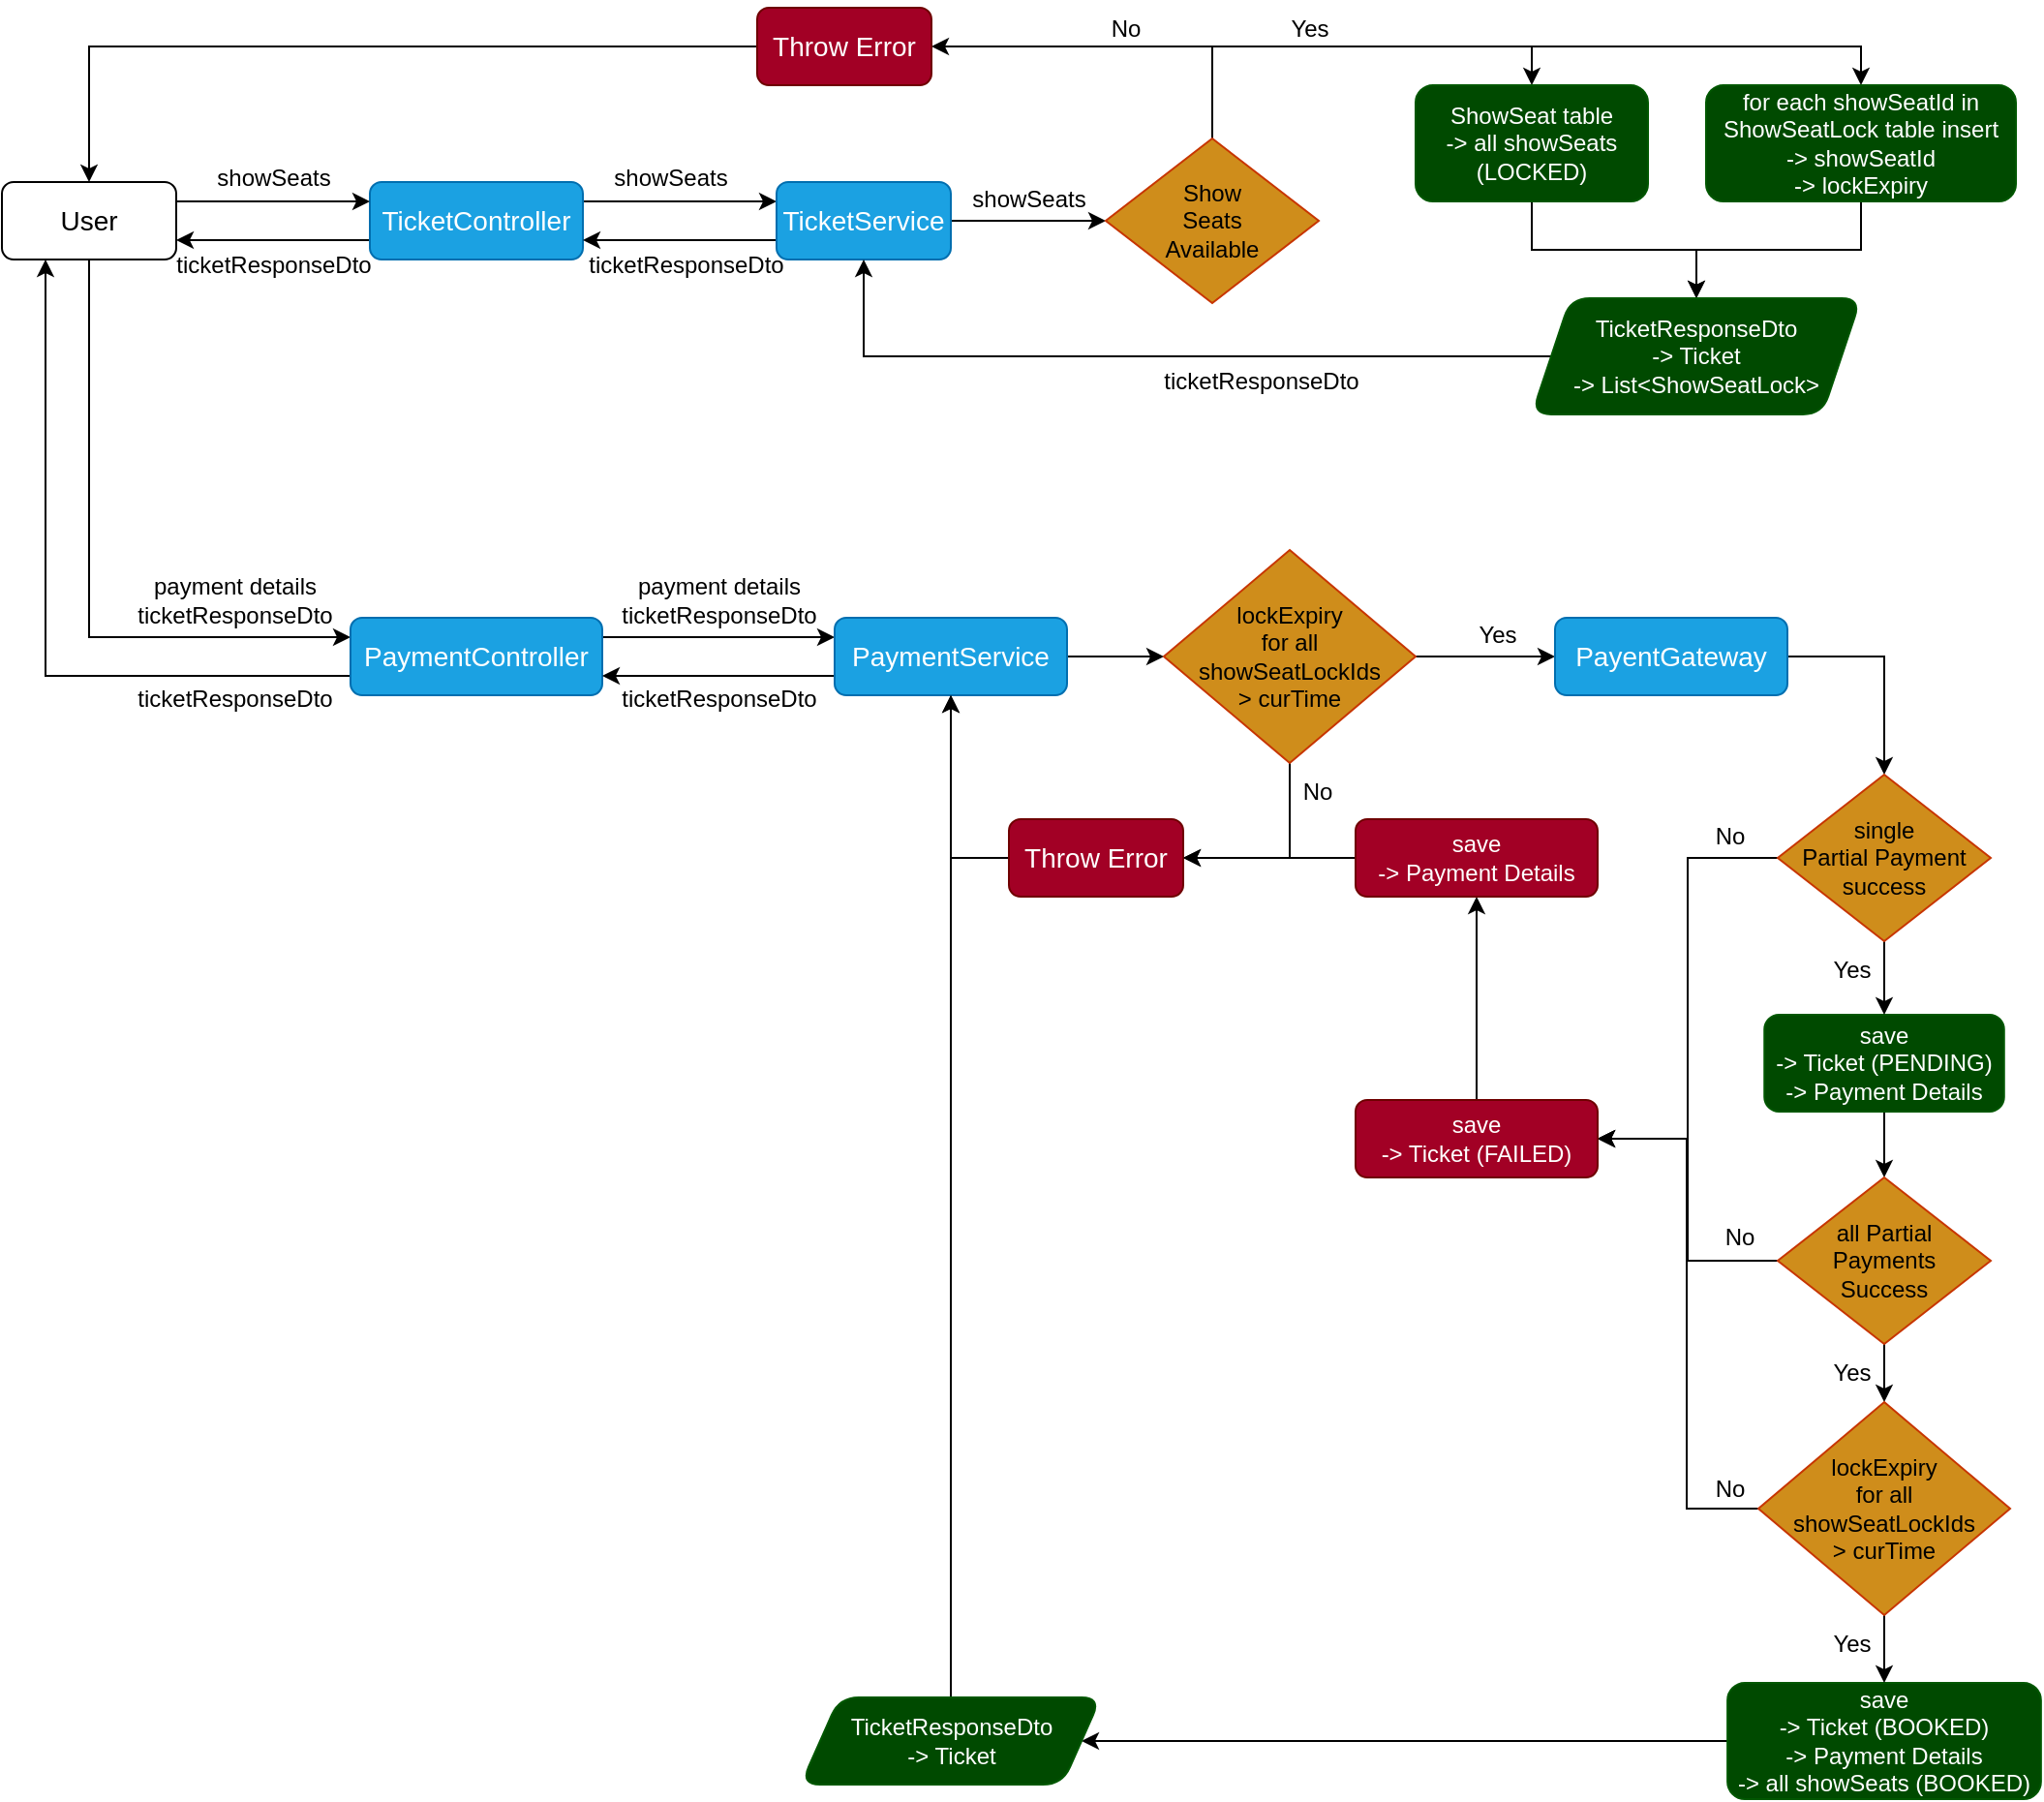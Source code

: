 <mxfile version="21.6.8" type="device">
  <diagram name="Page-1" id="tsAEL335C2dxmpLqUhN7">
    <mxGraphModel dx="1418" dy="828" grid="1" gridSize="10" guides="1" tooltips="1" connect="1" arrows="1" fold="1" page="1" pageScale="1" pageWidth="1100" pageHeight="1700" math="0" shadow="0">
      <root>
        <mxCell id="0" />
        <mxCell id="1" parent="0" />
        <mxCell id="9HrwT7Scz6jt8xOK1wBm-106" style="edgeStyle=orthogonalEdgeStyle;rounded=0;orthogonalLoop=1;jettySize=auto;html=1;exitX=1;exitY=0.25;exitDx=0;exitDy=0;entryX=0;entryY=0.25;entryDx=0;entryDy=0;" edge="1" parent="1" source="9HrwT7Scz6jt8xOK1wBm-4" target="9HrwT7Scz6jt8xOK1wBm-5">
          <mxGeometry relative="1" as="geometry" />
        </mxCell>
        <mxCell id="9HrwT7Scz6jt8xOK1wBm-113" style="edgeStyle=orthogonalEdgeStyle;rounded=0;orthogonalLoop=1;jettySize=auto;html=1;exitX=0;exitY=0.75;exitDx=0;exitDy=0;entryX=1;entryY=0.75;entryDx=0;entryDy=0;" edge="1" parent="1" source="9HrwT7Scz6jt8xOK1wBm-4" target="9HrwT7Scz6jt8xOK1wBm-13">
          <mxGeometry relative="1" as="geometry" />
        </mxCell>
        <mxCell id="9HrwT7Scz6jt8xOK1wBm-4" value="&lt;font style=&quot;font-size: 14px;&quot;&gt;TicketController&lt;/font&gt;" style="rounded=1;whiteSpace=wrap;html=1;fillColor=#1ba1e2;fontColor=#ffffff;strokeColor=#006EAF;" vertex="1" parent="1">
          <mxGeometry x="210" y="190" width="110" height="40" as="geometry" />
        </mxCell>
        <mxCell id="9HrwT7Scz6jt8xOK1wBm-11" style="edgeStyle=orthogonalEdgeStyle;rounded=0;orthogonalLoop=1;jettySize=auto;html=1;exitX=1;exitY=0.5;exitDx=0;exitDy=0;entryX=0;entryY=0.5;entryDx=0;entryDy=0;" edge="1" parent="1" source="9HrwT7Scz6jt8xOK1wBm-5" target="9HrwT7Scz6jt8xOK1wBm-10">
          <mxGeometry relative="1" as="geometry" />
        </mxCell>
        <mxCell id="9HrwT7Scz6jt8xOK1wBm-107" style="edgeStyle=orthogonalEdgeStyle;rounded=0;orthogonalLoop=1;jettySize=auto;html=1;exitX=0;exitY=0.75;exitDx=0;exitDy=0;entryX=1;entryY=0.75;entryDx=0;entryDy=0;" edge="1" parent="1" source="9HrwT7Scz6jt8xOK1wBm-5" target="9HrwT7Scz6jt8xOK1wBm-4">
          <mxGeometry relative="1" as="geometry" />
        </mxCell>
        <mxCell id="9HrwT7Scz6jt8xOK1wBm-5" value="&lt;font style=&quot;font-size: 14px;&quot;&gt;TicketService&lt;/font&gt;" style="rounded=1;whiteSpace=wrap;html=1;fillColor=#1ba1e2;fontColor=#ffffff;strokeColor=#006EAF;" vertex="1" parent="1">
          <mxGeometry x="420" y="190" width="90" height="40" as="geometry" />
        </mxCell>
        <mxCell id="9HrwT7Scz6jt8xOK1wBm-15" style="edgeStyle=orthogonalEdgeStyle;rounded=0;orthogonalLoop=1;jettySize=auto;html=1;exitX=0.5;exitY=0;exitDx=0;exitDy=0;entryX=1;entryY=0.5;entryDx=0;entryDy=0;" edge="1" parent="1" source="9HrwT7Scz6jt8xOK1wBm-10" target="9HrwT7Scz6jt8xOK1wBm-17">
          <mxGeometry relative="1" as="geometry">
            <mxPoint x="410" y="130" as="targetPoint" />
          </mxGeometry>
        </mxCell>
        <mxCell id="9HrwT7Scz6jt8xOK1wBm-34" style="edgeStyle=orthogonalEdgeStyle;rounded=0;orthogonalLoop=1;jettySize=auto;html=1;exitX=0.5;exitY=0;exitDx=0;exitDy=0;entryX=0.5;entryY=0;entryDx=0;entryDy=0;" edge="1" parent="1" source="9HrwT7Scz6jt8xOK1wBm-10" target="9HrwT7Scz6jt8xOK1wBm-22">
          <mxGeometry relative="1" as="geometry">
            <Array as="points">
              <mxPoint x="645" y="120" />
              <mxPoint x="810" y="120" />
            </Array>
          </mxGeometry>
        </mxCell>
        <mxCell id="9HrwT7Scz6jt8xOK1wBm-36" style="edgeStyle=orthogonalEdgeStyle;rounded=0;orthogonalLoop=1;jettySize=auto;html=1;exitX=0.5;exitY=0;exitDx=0;exitDy=0;entryX=0.5;entryY=0;entryDx=0;entryDy=0;" edge="1" parent="1" source="9HrwT7Scz6jt8xOK1wBm-10" target="9HrwT7Scz6jt8xOK1wBm-23">
          <mxGeometry relative="1" as="geometry" />
        </mxCell>
        <mxCell id="9HrwT7Scz6jt8xOK1wBm-10" value="Show&lt;br&gt;Seats&lt;br&gt;Available" style="rhombus;whiteSpace=wrap;html=1;fillColor=#CF8D1B;strokeColor=#C73500;fontColor=#000000;" vertex="1" parent="1">
          <mxGeometry x="590" y="167.5" width="110" height="85" as="geometry" />
        </mxCell>
        <mxCell id="9HrwT7Scz6jt8xOK1wBm-40" style="edgeStyle=orthogonalEdgeStyle;rounded=0;orthogonalLoop=1;jettySize=auto;html=1;exitX=0.5;exitY=1;exitDx=0;exitDy=0;entryX=0;entryY=0.25;entryDx=0;entryDy=0;" edge="1" parent="1" source="9HrwT7Scz6jt8xOK1wBm-13" target="9HrwT7Scz6jt8xOK1wBm-38">
          <mxGeometry relative="1" as="geometry" />
        </mxCell>
        <mxCell id="9HrwT7Scz6jt8xOK1wBm-112" style="edgeStyle=orthogonalEdgeStyle;rounded=0;orthogonalLoop=1;jettySize=auto;html=1;exitX=1;exitY=0.25;exitDx=0;exitDy=0;entryX=0;entryY=0.25;entryDx=0;entryDy=0;" edge="1" parent="1" source="9HrwT7Scz6jt8xOK1wBm-13" target="9HrwT7Scz6jt8xOK1wBm-4">
          <mxGeometry relative="1" as="geometry" />
        </mxCell>
        <mxCell id="9HrwT7Scz6jt8xOK1wBm-13" value="&lt;font style=&quot;font-size: 14px;&quot;&gt;User&lt;/font&gt;" style="rounded=1;whiteSpace=wrap;html=1;" vertex="1" parent="1">
          <mxGeometry x="20" y="190" width="90" height="40" as="geometry" />
        </mxCell>
        <mxCell id="9HrwT7Scz6jt8xOK1wBm-16" value="No" style="text;html=1;align=center;verticalAlign=middle;resizable=0;points=[];autosize=1;strokeColor=none;fillColor=none;" vertex="1" parent="1">
          <mxGeometry x="580" y="96" width="40" height="30" as="geometry" />
        </mxCell>
        <mxCell id="9HrwT7Scz6jt8xOK1wBm-18" style="edgeStyle=orthogonalEdgeStyle;rounded=0;orthogonalLoop=1;jettySize=auto;html=1;entryX=0.5;entryY=0;entryDx=0;entryDy=0;" edge="1" parent="1" source="9HrwT7Scz6jt8xOK1wBm-17" target="9HrwT7Scz6jt8xOK1wBm-13">
          <mxGeometry relative="1" as="geometry" />
        </mxCell>
        <mxCell id="9HrwT7Scz6jt8xOK1wBm-17" value="&lt;font style=&quot;font-size: 14px;&quot;&gt;Throw Error&lt;/font&gt;" style="rounded=1;whiteSpace=wrap;html=1;fillColor=#a20025;fontColor=#ffffff;strokeColor=#6F0000;" vertex="1" parent="1">
          <mxGeometry x="410" y="100" width="90" height="40" as="geometry" />
        </mxCell>
        <mxCell id="9HrwT7Scz6jt8xOK1wBm-19" value="showSeats" style="text;html=1;align=center;verticalAlign=middle;resizable=0;points=[];autosize=1;strokeColor=none;fillColor=none;" vertex="1" parent="1">
          <mxGeometry x="120" y="173" width="80" height="30" as="geometry" />
        </mxCell>
        <mxCell id="9HrwT7Scz6jt8xOK1wBm-20" value="showSeats" style="text;html=1;align=center;verticalAlign=middle;resizable=0;points=[];autosize=1;strokeColor=none;fillColor=none;" vertex="1" parent="1">
          <mxGeometry x="325" y="173" width="80" height="30" as="geometry" />
        </mxCell>
        <mxCell id="9HrwT7Scz6jt8xOK1wBm-21" value="showSeats" style="text;html=1;align=center;verticalAlign=middle;resizable=0;points=[];autosize=1;strokeColor=none;fillColor=none;" vertex="1" parent="1">
          <mxGeometry x="510" y="184" width="80" height="30" as="geometry" />
        </mxCell>
        <mxCell id="9HrwT7Scz6jt8xOK1wBm-35" style="edgeStyle=orthogonalEdgeStyle;rounded=0;orthogonalLoop=1;jettySize=auto;html=1;exitX=0.5;exitY=1;exitDx=0;exitDy=0;entryX=0.5;entryY=0;entryDx=0;entryDy=0;" edge="1" parent="1" source="9HrwT7Scz6jt8xOK1wBm-22" target="9HrwT7Scz6jt8xOK1wBm-29">
          <mxGeometry relative="1" as="geometry" />
        </mxCell>
        <mxCell id="9HrwT7Scz6jt8xOK1wBm-22" value="&lt;font style=&quot;font-size: 12px;&quot;&gt;ShowSeat table&lt;br&gt;-&amp;gt; all showSeats (LOCKED)&lt;/font&gt;" style="rounded=1;whiteSpace=wrap;html=1;fillColor=#004A00;fontColor=#ffffff;strokeColor=#005700;" vertex="1" parent="1">
          <mxGeometry x="750" y="140" width="120" height="60" as="geometry" />
        </mxCell>
        <mxCell id="9HrwT7Scz6jt8xOK1wBm-32" style="edgeStyle=orthogonalEdgeStyle;rounded=0;orthogonalLoop=1;jettySize=auto;html=1;exitX=0.5;exitY=1;exitDx=0;exitDy=0;entryX=0.5;entryY=0;entryDx=0;entryDy=0;" edge="1" parent="1" source="9HrwT7Scz6jt8xOK1wBm-23" target="9HrwT7Scz6jt8xOK1wBm-29">
          <mxGeometry relative="1" as="geometry" />
        </mxCell>
        <mxCell id="9HrwT7Scz6jt8xOK1wBm-23" value="&lt;font style=&quot;font-size: 12px;&quot;&gt;for each showSeatId in ShowSeatLock table insert&lt;br&gt;-&amp;gt; showSeatId&lt;br&gt;-&amp;gt; lockExpiry&lt;/font&gt;" style="rounded=1;whiteSpace=wrap;html=1;fillColor=#004A00;strokeColor=#005700;fontColor=#ffffff;" vertex="1" parent="1">
          <mxGeometry x="900" y="140" width="160" height="60" as="geometry" />
        </mxCell>
        <mxCell id="9HrwT7Scz6jt8xOK1wBm-33" style="edgeStyle=orthogonalEdgeStyle;rounded=0;orthogonalLoop=1;jettySize=auto;html=1;exitX=0;exitY=0.5;exitDx=0;exitDy=0;entryX=0.5;entryY=1;entryDx=0;entryDy=0;" edge="1" parent="1" source="9HrwT7Scz6jt8xOK1wBm-29" target="9HrwT7Scz6jt8xOK1wBm-5">
          <mxGeometry relative="1" as="geometry">
            <mxPoint x="75" y="230" as="targetPoint" />
            <Array as="points">
              <mxPoint x="465" y="280" />
            </Array>
          </mxGeometry>
        </mxCell>
        <mxCell id="9HrwT7Scz6jt8xOK1wBm-29" value="TicketResponseDto&lt;br&gt;-&amp;gt; Ticket&lt;br&gt;-&amp;gt; List&amp;lt;ShowSeatLock&amp;gt;" style="shape=parallelogram;perimeter=parallelogramPerimeter;whiteSpace=wrap;html=1;fixedSize=1;fillColor=#004A00;strokeColor=#005700;fontColor=#ffffff;rounded=1;" vertex="1" parent="1">
          <mxGeometry x="810" y="250" width="170" height="60" as="geometry" />
        </mxCell>
        <mxCell id="9HrwT7Scz6jt8xOK1wBm-37" value="Yes" style="text;html=1;align=center;verticalAlign=middle;resizable=0;points=[];autosize=1;strokeColor=none;fillColor=none;" vertex="1" parent="1">
          <mxGeometry x="675" y="96" width="40" height="30" as="geometry" />
        </mxCell>
        <mxCell id="9HrwT7Scz6jt8xOK1wBm-115" style="edgeStyle=orthogonalEdgeStyle;rounded=0;orthogonalLoop=1;jettySize=auto;html=1;exitX=1;exitY=0.25;exitDx=0;exitDy=0;entryX=0;entryY=0.25;entryDx=0;entryDy=0;" edge="1" parent="1" source="9HrwT7Scz6jt8xOK1wBm-38" target="9HrwT7Scz6jt8xOK1wBm-39">
          <mxGeometry relative="1" as="geometry" />
        </mxCell>
        <mxCell id="9HrwT7Scz6jt8xOK1wBm-117" style="edgeStyle=orthogonalEdgeStyle;rounded=0;orthogonalLoop=1;jettySize=auto;html=1;exitX=0;exitY=0.75;exitDx=0;exitDy=0;entryX=0.25;entryY=1;entryDx=0;entryDy=0;" edge="1" parent="1" source="9HrwT7Scz6jt8xOK1wBm-38" target="9HrwT7Scz6jt8xOK1wBm-13">
          <mxGeometry relative="1" as="geometry" />
        </mxCell>
        <mxCell id="9HrwT7Scz6jt8xOK1wBm-38" value="&lt;font style=&quot;font-size: 14px;&quot;&gt;PaymentController&lt;/font&gt;" style="rounded=1;whiteSpace=wrap;html=1;fillColor=#1ba1e2;fontColor=#ffffff;strokeColor=#006EAF;" vertex="1" parent="1">
          <mxGeometry x="200" y="415" width="130" height="40" as="geometry" />
        </mxCell>
        <mxCell id="9HrwT7Scz6jt8xOK1wBm-50" style="edgeStyle=orthogonalEdgeStyle;rounded=0;orthogonalLoop=1;jettySize=auto;html=1;exitX=1;exitY=0.5;exitDx=0;exitDy=0;" edge="1" parent="1" source="9HrwT7Scz6jt8xOK1wBm-39" target="9HrwT7Scz6jt8xOK1wBm-49">
          <mxGeometry relative="1" as="geometry" />
        </mxCell>
        <mxCell id="9HrwT7Scz6jt8xOK1wBm-116" style="edgeStyle=orthogonalEdgeStyle;rounded=0;orthogonalLoop=1;jettySize=auto;html=1;exitX=0;exitY=0.75;exitDx=0;exitDy=0;entryX=1;entryY=0.75;entryDx=0;entryDy=0;" edge="1" parent="1" source="9HrwT7Scz6jt8xOK1wBm-39" target="9HrwT7Scz6jt8xOK1wBm-38">
          <mxGeometry relative="1" as="geometry" />
        </mxCell>
        <mxCell id="9HrwT7Scz6jt8xOK1wBm-39" value="&lt;font style=&quot;font-size: 14px;&quot;&gt;PaymentService&lt;/font&gt;" style="rounded=1;whiteSpace=wrap;html=1;fillColor=#1ba1e2;fontColor=#ffffff;strokeColor=#006EAF;" vertex="1" parent="1">
          <mxGeometry x="450" y="415" width="120" height="40" as="geometry" />
        </mxCell>
        <mxCell id="9HrwT7Scz6jt8xOK1wBm-45" value="payment details&lt;br&gt;ticketResponseDto" style="text;html=1;align=center;verticalAlign=middle;resizable=0;points=[];autosize=1;strokeColor=none;fillColor=none;" vertex="1" parent="1">
          <mxGeometry x="330" y="386" width="120" height="40" as="geometry" />
        </mxCell>
        <mxCell id="9HrwT7Scz6jt8xOK1wBm-46" value="ticketResponseDto" style="text;html=1;align=center;verticalAlign=middle;resizable=0;points=[];autosize=1;strokeColor=none;fillColor=none;" vertex="1" parent="1">
          <mxGeometry x="610" y="278" width="120" height="30" as="geometry" />
        </mxCell>
        <mxCell id="9HrwT7Scz6jt8xOK1wBm-65" style="edgeStyle=orthogonalEdgeStyle;rounded=0;orthogonalLoop=1;jettySize=auto;html=1;exitX=1;exitY=0.5;exitDx=0;exitDy=0;entryX=0;entryY=0.5;entryDx=0;entryDy=0;" edge="1" parent="1" source="9HrwT7Scz6jt8xOK1wBm-49" target="9HrwT7Scz6jt8xOK1wBm-59">
          <mxGeometry relative="1" as="geometry" />
        </mxCell>
        <mxCell id="9HrwT7Scz6jt8xOK1wBm-67" style="edgeStyle=orthogonalEdgeStyle;rounded=0;orthogonalLoop=1;jettySize=auto;html=1;exitX=0.5;exitY=1;exitDx=0;exitDy=0;entryX=1;entryY=0.5;entryDx=0;entryDy=0;" edge="1" parent="1" source="9HrwT7Scz6jt8xOK1wBm-49" target="9HrwT7Scz6jt8xOK1wBm-53">
          <mxGeometry relative="1" as="geometry" />
        </mxCell>
        <mxCell id="9HrwT7Scz6jt8xOK1wBm-49" value="lockExpiry&lt;br&gt;for all &lt;br&gt;showSeatLockIds&lt;br&gt;&amp;gt; curTime" style="rhombus;whiteSpace=wrap;html=1;fillColor=#CF8D1B;fontColor=#000000;strokeColor=#C73500;" vertex="1" parent="1">
          <mxGeometry x="620" y="380" width="130" height="110" as="geometry" />
        </mxCell>
        <mxCell id="9HrwT7Scz6jt8xOK1wBm-51" value="payment details&lt;br&gt;ticketResponseDto" style="text;html=1;align=center;verticalAlign=middle;resizable=0;points=[];autosize=1;strokeColor=none;fillColor=none;" vertex="1" parent="1">
          <mxGeometry x="80" y="386" width="120" height="40" as="geometry" />
        </mxCell>
        <mxCell id="9HrwT7Scz6jt8xOK1wBm-68" style="edgeStyle=orthogonalEdgeStyle;rounded=0;orthogonalLoop=1;jettySize=auto;html=1;exitX=0;exitY=0.5;exitDx=0;exitDy=0;entryX=0.5;entryY=1;entryDx=0;entryDy=0;" edge="1" parent="1" source="9HrwT7Scz6jt8xOK1wBm-53" target="9HrwT7Scz6jt8xOK1wBm-39">
          <mxGeometry relative="1" as="geometry" />
        </mxCell>
        <mxCell id="9HrwT7Scz6jt8xOK1wBm-53" value="&lt;font style=&quot;font-size: 14px;&quot;&gt;Throw Error&lt;/font&gt;" style="rounded=1;whiteSpace=wrap;html=1;fillColor=#a20025;fontColor=#ffffff;strokeColor=#6F0000;" vertex="1" parent="1">
          <mxGeometry x="540" y="519" width="90" height="40" as="geometry" />
        </mxCell>
        <mxCell id="9HrwT7Scz6jt8xOK1wBm-56" value="No" style="text;html=1;align=center;verticalAlign=middle;resizable=0;points=[];autosize=1;strokeColor=none;fillColor=none;" vertex="1" parent="1">
          <mxGeometry x="679" y="490" width="40" height="30" as="geometry" />
        </mxCell>
        <mxCell id="9HrwT7Scz6jt8xOK1wBm-58" value="Yes" style="text;html=1;align=center;verticalAlign=middle;resizable=0;points=[];autosize=1;strokeColor=none;fillColor=none;" vertex="1" parent="1">
          <mxGeometry x="772" y="409" width="40" height="30" as="geometry" />
        </mxCell>
        <mxCell id="9HrwT7Scz6jt8xOK1wBm-89" style="edgeStyle=orthogonalEdgeStyle;rounded=0;orthogonalLoop=1;jettySize=auto;html=1;exitX=1;exitY=0.5;exitDx=0;exitDy=0;entryX=0.5;entryY=0;entryDx=0;entryDy=0;" edge="1" parent="1" source="9HrwT7Scz6jt8xOK1wBm-59" target="9HrwT7Scz6jt8xOK1wBm-61">
          <mxGeometry relative="1" as="geometry" />
        </mxCell>
        <mxCell id="9HrwT7Scz6jt8xOK1wBm-59" value="&lt;font style=&quot;font-size: 14px;&quot;&gt;PayentGateway&lt;/font&gt;" style="rounded=1;whiteSpace=wrap;html=1;fillColor=#1ba1e2;fontColor=#ffffff;strokeColor=#006EAF;" vertex="1" parent="1">
          <mxGeometry x="822" y="415" width="120" height="40" as="geometry" />
        </mxCell>
        <mxCell id="9HrwT7Scz6jt8xOK1wBm-82" style="edgeStyle=orthogonalEdgeStyle;rounded=0;orthogonalLoop=1;jettySize=auto;html=1;exitX=0.5;exitY=1;exitDx=0;exitDy=0;entryX=0.5;entryY=0;entryDx=0;entryDy=0;" edge="1" parent="1" source="9HrwT7Scz6jt8xOK1wBm-60" target="9HrwT7Scz6jt8xOK1wBm-81">
          <mxGeometry relative="1" as="geometry" />
        </mxCell>
        <mxCell id="9HrwT7Scz6jt8xOK1wBm-60" value="&lt;font style=&quot;font-size: 12px;&quot;&gt;save&lt;br&gt;-&amp;gt; Ticket (PENDING)&lt;br&gt;-&amp;gt; Payment Details&lt;br&gt;&lt;/font&gt;" style="rounded=1;whiteSpace=wrap;html=1;fillColor=#004A00;fontColor=#ffffff;strokeColor=#005700;" vertex="1" parent="1">
          <mxGeometry x="930.13" y="620" width="123.75" height="50" as="geometry" />
        </mxCell>
        <mxCell id="9HrwT7Scz6jt8xOK1wBm-64" style="edgeStyle=orthogonalEdgeStyle;rounded=0;orthogonalLoop=1;jettySize=auto;html=1;exitX=0.5;exitY=1;exitDx=0;exitDy=0;entryX=0.5;entryY=0;entryDx=0;entryDy=0;" edge="1" parent="1" source="9HrwT7Scz6jt8xOK1wBm-61" target="9HrwT7Scz6jt8xOK1wBm-60">
          <mxGeometry relative="1" as="geometry" />
        </mxCell>
        <mxCell id="9HrwT7Scz6jt8xOK1wBm-91" style="edgeStyle=orthogonalEdgeStyle;rounded=0;orthogonalLoop=1;jettySize=auto;html=1;exitX=0;exitY=0.5;exitDx=0;exitDy=0;entryX=1;entryY=0.5;entryDx=0;entryDy=0;" edge="1" parent="1" source="9HrwT7Scz6jt8xOK1wBm-61" target="9HrwT7Scz6jt8xOK1wBm-86">
          <mxGeometry relative="1" as="geometry" />
        </mxCell>
        <mxCell id="9HrwT7Scz6jt8xOK1wBm-61" value="single&lt;br&gt;Partial Payment&lt;br&gt;success" style="rhombus;whiteSpace=wrap;html=1;fillColor=#CF8D1B;strokeColor=#C73500;fontColor=#000000;" vertex="1" parent="1">
          <mxGeometry x="937" y="496" width="110" height="86" as="geometry" />
        </mxCell>
        <mxCell id="9HrwT7Scz6jt8xOK1wBm-66" value="Yes" style="text;html=1;align=center;verticalAlign=middle;resizable=0;points=[];autosize=1;strokeColor=none;fillColor=none;" vertex="1" parent="1">
          <mxGeometry x="955" y="582" width="40" height="30" as="geometry" />
        </mxCell>
        <mxCell id="9HrwT7Scz6jt8xOK1wBm-70" value="No" style="text;html=1;align=center;verticalAlign=middle;resizable=0;points=[];autosize=1;strokeColor=none;fillColor=none;" vertex="1" parent="1">
          <mxGeometry x="892" y="513" width="40" height="30" as="geometry" />
        </mxCell>
        <mxCell id="9HrwT7Scz6jt8xOK1wBm-74" value="Yes" style="text;html=1;align=center;verticalAlign=middle;resizable=0;points=[];autosize=1;strokeColor=none;fillColor=none;" vertex="1" parent="1">
          <mxGeometry x="955" y="790" width="40" height="30" as="geometry" />
        </mxCell>
        <mxCell id="9HrwT7Scz6jt8xOK1wBm-78" value="No" style="text;html=1;align=center;verticalAlign=middle;resizable=0;points=[];autosize=1;strokeColor=none;fillColor=none;" vertex="1" parent="1">
          <mxGeometry x="897" y="720" width="40" height="30" as="geometry" />
        </mxCell>
        <mxCell id="9HrwT7Scz6jt8xOK1wBm-85" style="edgeStyle=orthogonalEdgeStyle;rounded=0;orthogonalLoop=1;jettySize=auto;html=1;exitX=0.5;exitY=1;exitDx=0;exitDy=0;entryX=0.5;entryY=0;entryDx=0;entryDy=0;" edge="1" parent="1" source="9HrwT7Scz6jt8xOK1wBm-81" target="9HrwT7Scz6jt8xOK1wBm-99">
          <mxGeometry relative="1" as="geometry">
            <mxPoint x="992" y="820" as="targetPoint" />
          </mxGeometry>
        </mxCell>
        <mxCell id="9HrwT7Scz6jt8xOK1wBm-93" style="edgeStyle=orthogonalEdgeStyle;rounded=0;orthogonalLoop=1;jettySize=auto;html=1;exitX=0;exitY=0.5;exitDx=0;exitDy=0;entryX=1;entryY=0.5;entryDx=0;entryDy=0;" edge="1" parent="1" source="9HrwT7Scz6jt8xOK1wBm-81" target="9HrwT7Scz6jt8xOK1wBm-86">
          <mxGeometry relative="1" as="geometry">
            <mxPoint x="812.5" y="700" as="targetPoint" />
          </mxGeometry>
        </mxCell>
        <mxCell id="9HrwT7Scz6jt8xOK1wBm-81" value="all Partial&lt;br&gt;Payments&lt;br&gt;Success" style="rhombus;whiteSpace=wrap;html=1;fillColor=#CF8D1B;strokeColor=#C73500;fontColor=#000000;" vertex="1" parent="1">
          <mxGeometry x="937" y="704" width="110" height="86" as="geometry" />
        </mxCell>
        <mxCell id="9HrwT7Scz6jt8xOK1wBm-97" style="edgeStyle=orthogonalEdgeStyle;rounded=0;orthogonalLoop=1;jettySize=auto;html=1;entryX=1;entryY=0.5;entryDx=0;entryDy=0;exitX=0;exitY=0.5;exitDx=0;exitDy=0;" edge="1" parent="1" source="9HrwT7Scz6jt8xOK1wBm-99" target="9HrwT7Scz6jt8xOK1wBm-86">
          <mxGeometry relative="1" as="geometry">
            <mxPoint x="900" y="864" as="sourcePoint" />
            <mxPoint x="812.5" y="700" as="targetPoint" />
            <Array as="points">
              <mxPoint x="890" y="875" />
              <mxPoint x="890" y="684" />
            </Array>
          </mxGeometry>
        </mxCell>
        <mxCell id="9HrwT7Scz6jt8xOK1wBm-88" style="edgeStyle=orthogonalEdgeStyle;rounded=0;orthogonalLoop=1;jettySize=auto;html=1;exitX=0.5;exitY=0;exitDx=0;exitDy=0;entryX=0.5;entryY=1;entryDx=0;entryDy=0;" edge="1" parent="1" source="9HrwT7Scz6jt8xOK1wBm-86" target="9HrwT7Scz6jt8xOK1wBm-90">
          <mxGeometry relative="1" as="geometry">
            <mxPoint x="812.5" y="660" as="sourcePoint" />
          </mxGeometry>
        </mxCell>
        <mxCell id="9HrwT7Scz6jt8xOK1wBm-86" value="&lt;font style=&quot;&quot;&gt;&lt;font style=&quot;font-size: 12px;&quot;&gt;save&lt;br&gt;-&amp;gt; Ticket (FAILED)&lt;/font&gt;&lt;br&gt;&lt;/font&gt;" style="rounded=1;whiteSpace=wrap;html=1;fillColor=#a20025;fontColor=#ffffff;strokeColor=#6F0000;" vertex="1" parent="1">
          <mxGeometry x="719" y="664" width="125" height="40" as="geometry" />
        </mxCell>
        <mxCell id="9HrwT7Scz6jt8xOK1wBm-92" style="edgeStyle=orthogonalEdgeStyle;rounded=0;orthogonalLoop=1;jettySize=auto;html=1;exitX=0;exitY=0.5;exitDx=0;exitDy=0;entryX=1;entryY=0.5;entryDx=0;entryDy=0;" edge="1" parent="1" source="9HrwT7Scz6jt8xOK1wBm-90" target="9HrwT7Scz6jt8xOK1wBm-53">
          <mxGeometry relative="1" as="geometry" />
        </mxCell>
        <mxCell id="9HrwT7Scz6jt8xOK1wBm-90" value="&lt;font style=&quot;&quot;&gt;&lt;font style=&quot;font-size: 12px;&quot;&gt;save&lt;br&gt;-&amp;gt; Payment Details&lt;/font&gt;&lt;br&gt;&lt;/font&gt;" style="rounded=1;whiteSpace=wrap;html=1;fillColor=#a20025;fontColor=#ffffff;strokeColor=#6F0000;" vertex="1" parent="1">
          <mxGeometry x="719" y="519" width="125" height="40" as="geometry" />
        </mxCell>
        <mxCell id="9HrwT7Scz6jt8xOK1wBm-101" style="edgeStyle=orthogonalEdgeStyle;rounded=0;orthogonalLoop=1;jettySize=auto;html=1;exitX=0;exitY=0.5;exitDx=0;exitDy=0;entryX=1;entryY=0.5;entryDx=0;entryDy=0;" edge="1" parent="1" source="9HrwT7Scz6jt8xOK1wBm-94" target="9HrwT7Scz6jt8xOK1wBm-102">
          <mxGeometry relative="1" as="geometry">
            <mxPoint x="740" y="995" as="targetPoint" />
          </mxGeometry>
        </mxCell>
        <mxCell id="9HrwT7Scz6jt8xOK1wBm-94" value="&lt;font style=&quot;font-size: 12px;&quot;&gt;save&lt;br&gt;-&amp;gt; Ticket (BOOKED)&lt;br&gt;-&amp;gt; Payment Details&lt;br&gt;-&amp;gt; all showSeats (BOOKED)&lt;br&gt;&lt;/font&gt;" style="rounded=1;whiteSpace=wrap;html=1;fillColor=#004A00;strokeColor=#005700;fontColor=#ffffff;" vertex="1" parent="1">
          <mxGeometry x="911.06" y="965" width="161.87" height="60" as="geometry" />
        </mxCell>
        <mxCell id="9HrwT7Scz6jt8xOK1wBm-96" value="Yes" style="text;html=1;align=center;verticalAlign=middle;resizable=0;points=[];autosize=1;strokeColor=none;fillColor=none;" vertex="1" parent="1">
          <mxGeometry x="955" y="930" width="40" height="30" as="geometry" />
        </mxCell>
        <mxCell id="9HrwT7Scz6jt8xOK1wBm-98" value="No" style="text;html=1;align=center;verticalAlign=middle;resizable=0;points=[];autosize=1;strokeColor=none;fillColor=none;" vertex="1" parent="1">
          <mxGeometry x="892" y="850" width="40" height="30" as="geometry" />
        </mxCell>
        <mxCell id="9HrwT7Scz6jt8xOK1wBm-100" style="edgeStyle=orthogonalEdgeStyle;rounded=0;orthogonalLoop=1;jettySize=auto;html=1;exitX=0.5;exitY=1;exitDx=0;exitDy=0;entryX=0.5;entryY=0;entryDx=0;entryDy=0;" edge="1" parent="1" source="9HrwT7Scz6jt8xOK1wBm-99" target="9HrwT7Scz6jt8xOK1wBm-94">
          <mxGeometry relative="1" as="geometry" />
        </mxCell>
        <mxCell id="9HrwT7Scz6jt8xOK1wBm-99" value="lockExpiry&lt;br&gt;for all &lt;br&gt;showSeatLockIds&lt;br&gt;&amp;gt; curTime" style="rhombus;whiteSpace=wrap;html=1;fillColor=#CF8D1B;strokeColor=#C73500;fontColor=#000000;" vertex="1" parent="1">
          <mxGeometry x="927.01" y="820" width="130" height="110" as="geometry" />
        </mxCell>
        <mxCell id="9HrwT7Scz6jt8xOK1wBm-103" style="edgeStyle=orthogonalEdgeStyle;rounded=0;orthogonalLoop=1;jettySize=auto;html=1;entryX=0.5;entryY=1;entryDx=0;entryDy=0;" edge="1" parent="1" source="9HrwT7Scz6jt8xOK1wBm-102" target="9HrwT7Scz6jt8xOK1wBm-39">
          <mxGeometry relative="1" as="geometry" />
        </mxCell>
        <mxCell id="9HrwT7Scz6jt8xOK1wBm-102" value="TicketResponseDto&lt;br&gt;-&amp;gt; Ticket" style="shape=parallelogram;perimeter=parallelogramPerimeter;whiteSpace=wrap;html=1;fixedSize=1;fillColor=#004A00;strokeColor=#005700;fontColor=#ffffff;rounded=1;" vertex="1" parent="1">
          <mxGeometry x="432.5" y="972.5" width="155" height="45" as="geometry" />
        </mxCell>
        <mxCell id="9HrwT7Scz6jt8xOK1wBm-108" value="ticketResponseDto" style="text;html=1;align=center;verticalAlign=middle;resizable=0;points=[];autosize=1;strokeColor=none;fillColor=none;" vertex="1" parent="1">
          <mxGeometry x="312.5" y="218" width="120" height="30" as="geometry" />
        </mxCell>
        <mxCell id="9HrwT7Scz6jt8xOK1wBm-114" value="ticketResponseDto" style="text;html=1;align=center;verticalAlign=middle;resizable=0;points=[];autosize=1;strokeColor=none;fillColor=none;" vertex="1" parent="1">
          <mxGeometry x="100" y="218" width="120" height="30" as="geometry" />
        </mxCell>
        <mxCell id="9HrwT7Scz6jt8xOK1wBm-118" value="ticketResponseDto" style="text;html=1;align=center;verticalAlign=middle;resizable=0;points=[];autosize=1;strokeColor=none;fillColor=none;" vertex="1" parent="1">
          <mxGeometry x="330" y="442" width="120" height="30" as="geometry" />
        </mxCell>
        <mxCell id="9HrwT7Scz6jt8xOK1wBm-119" value="ticketResponseDto" style="text;html=1;align=center;verticalAlign=middle;resizable=0;points=[];autosize=1;strokeColor=none;fillColor=none;" vertex="1" parent="1">
          <mxGeometry x="80" y="442" width="120" height="30" as="geometry" />
        </mxCell>
      </root>
    </mxGraphModel>
  </diagram>
</mxfile>
